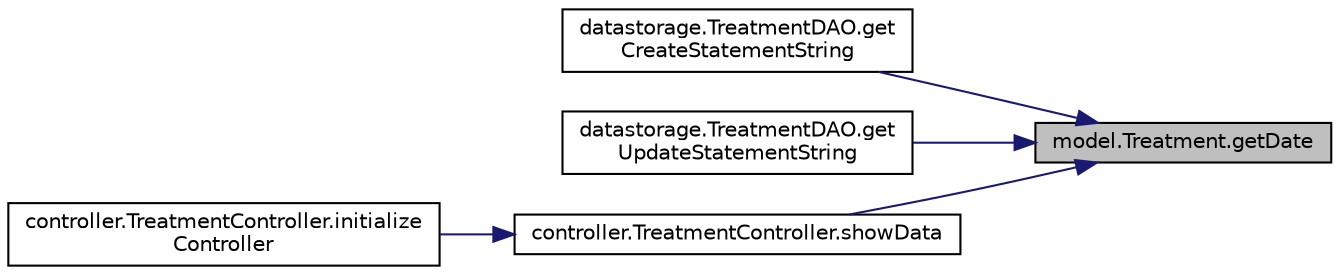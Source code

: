 digraph "model.Treatment.getDate"
{
 // LATEX_PDF_SIZE
  edge [fontname="Helvetica",fontsize="10",labelfontname="Helvetica",labelfontsize="10"];
  node [fontname="Helvetica",fontsize="10",shape=record];
  rankdir="RL";
  Node1 [label="model.Treatment.getDate",height=0.2,width=0.4,color="black", fillcolor="grey75", style="filled", fontcolor="black",tooltip=" "];
  Node1 -> Node2 [dir="back",color="midnightblue",fontsize="10",style="solid",fontname="Helvetica"];
  Node2 [label="datastorage.TreatmentDAO.get\lCreateStatementString",height=0.2,width=0.4,color="black", fillcolor="white", style="filled",URL="$classdatastorage_1_1_treatment_d_a_o.html#a221f2f1945d7d5a3497a90f6ca856d8b",tooltip=" "];
  Node1 -> Node3 [dir="back",color="midnightblue",fontsize="10",style="solid",fontname="Helvetica"];
  Node3 [label="datastorage.TreatmentDAO.get\lUpdateStatementString",height=0.2,width=0.4,color="black", fillcolor="white", style="filled",URL="$classdatastorage_1_1_treatment_d_a_o.html#a7f01dbb78b475e780b155c7d615a6345",tooltip=" "];
  Node1 -> Node4 [dir="back",color="midnightblue",fontsize="10",style="solid",fontname="Helvetica"];
  Node4 [label="controller.TreatmentController.showData",height=0.2,width=0.4,color="black", fillcolor="white", style="filled",URL="$classcontroller_1_1_treatment_controller.html#a8c1d89f665772981480a87c475591426",tooltip=" "];
  Node4 -> Node5 [dir="back",color="midnightblue",fontsize="10",style="solid",fontname="Helvetica"];
  Node5 [label="controller.TreatmentController.initialize\lController",height=0.2,width=0.4,color="black", fillcolor="white", style="filled",URL="$classcontroller_1_1_treatment_controller.html#a14be0c5a3f94f6cbdf40a69a4f06d62a",tooltip=" "];
}
